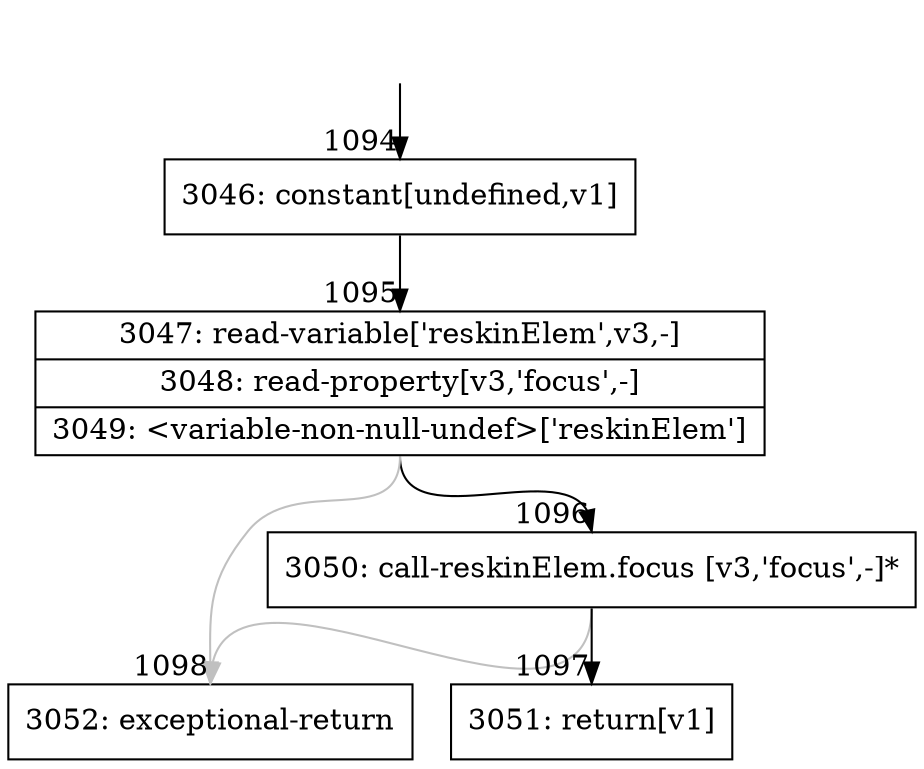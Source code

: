 digraph {
rankdir="TD"
BB_entry103[shape=none,label=""];
BB_entry103 -> BB1094 [tailport=s, headport=n, headlabel="    1094"]
BB1094 [shape=record label="{3046: constant[undefined,v1]}" ] 
BB1094 -> BB1095 [tailport=s, headport=n, headlabel="      1095"]
BB1095 [shape=record label="{3047: read-variable['reskinElem',v3,-]|3048: read-property[v3,'focus',-]|3049: \<variable-non-null-undef\>['reskinElem']}" ] 
BB1095 -> BB1096 [tailport=s, headport=n, headlabel="      1096"]
BB1095 -> BB1098 [tailport=s, headport=n, color=gray, headlabel="      1098"]
BB1096 [shape=record label="{3050: call-reskinElem.focus [v3,'focus',-]*}" ] 
BB1096 -> BB1097 [tailport=s, headport=n, headlabel="      1097"]
BB1096 -> BB1098 [tailport=s, headport=n, color=gray]
BB1097 [shape=record label="{3051: return[v1]}" ] 
BB1098 [shape=record label="{3052: exceptional-return}" ] 
//#$~ 1005
}
